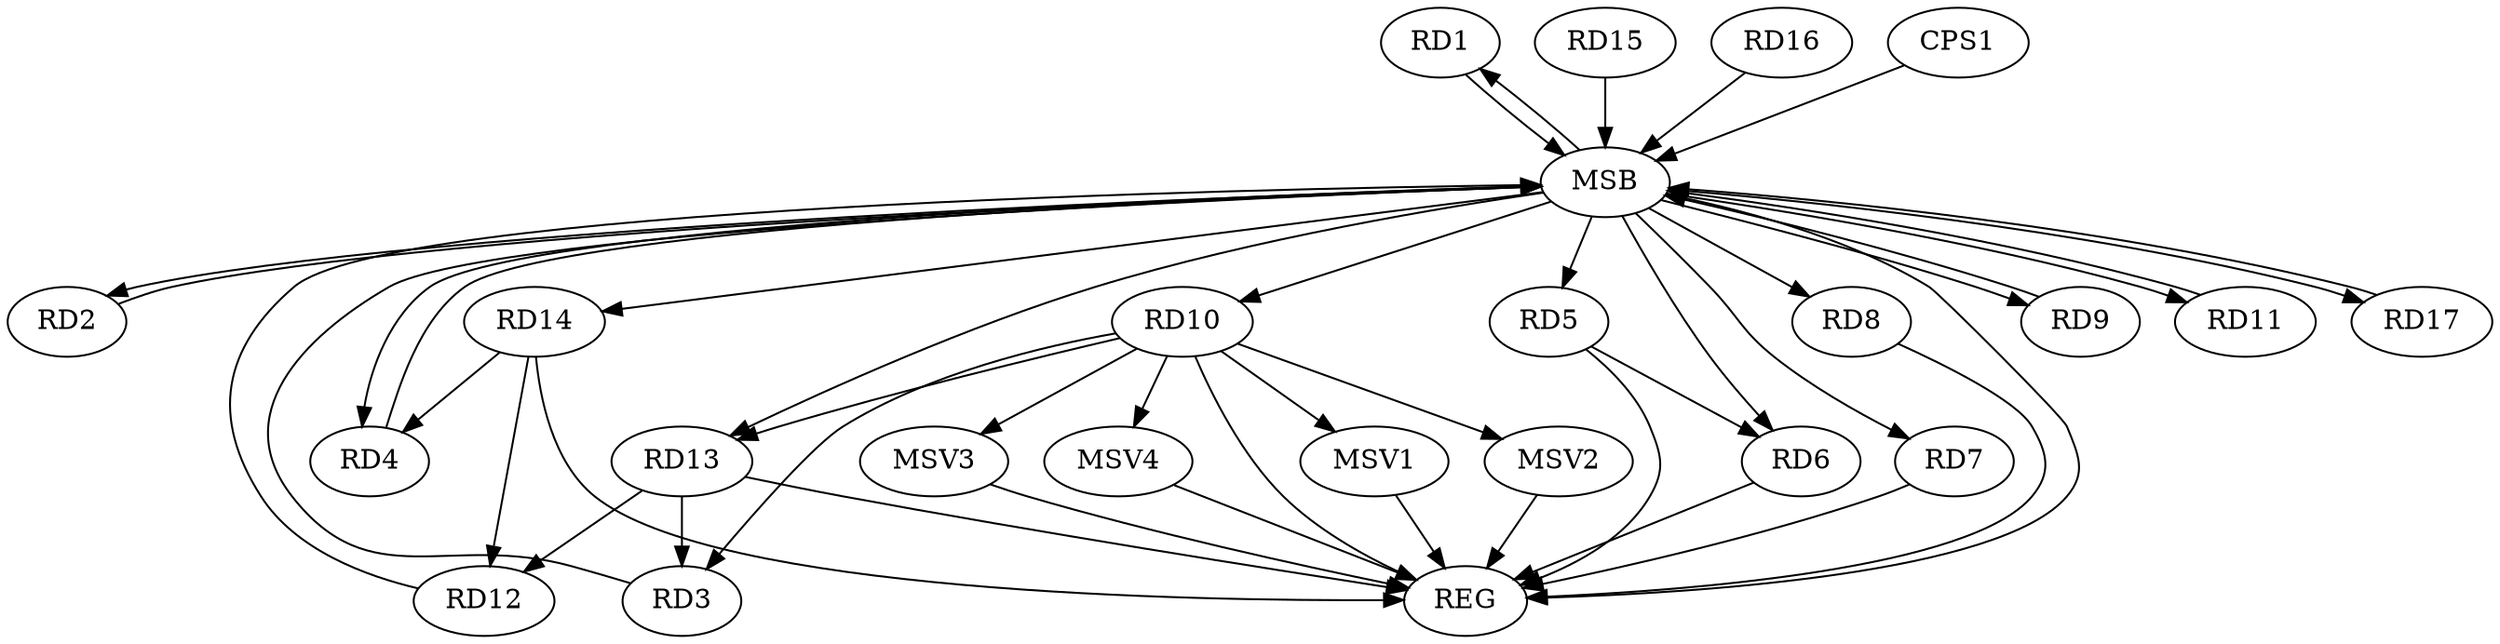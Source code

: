 strict digraph G {
  RD1 [ label="RD1" ];
  RD2 [ label="RD2" ];
  RD3 [ label="RD3" ];
  RD4 [ label="RD4" ];
  RD5 [ label="RD5" ];
  RD6 [ label="RD6" ];
  RD7 [ label="RD7" ];
  RD8 [ label="RD8" ];
  RD9 [ label="RD9" ];
  RD10 [ label="RD10" ];
  RD11 [ label="RD11" ];
  RD12 [ label="RD12" ];
  RD13 [ label="RD13" ];
  RD14 [ label="RD14" ];
  RD15 [ label="RD15" ];
  RD16 [ label="RD16" ];
  RD17 [ label="RD17" ];
  CPS1 [ label="CPS1" ];
  REG [ label="REG" ];
  MSB [ label="MSB" ];
  MSV1 [ label="MSV1" ];
  MSV2 [ label="MSV2" ];
  MSV3 [ label="MSV3" ];
  MSV4 [ label="MSV4" ];
  RD10 -> RD3;
  RD13 -> RD3;
  RD14 -> RD4;
  RD5 -> RD6;
  RD10 -> RD13;
  RD13 -> RD12;
  RD14 -> RD12;
  RD5 -> REG;
  RD6 -> REG;
  RD7 -> REG;
  RD8 -> REG;
  RD10 -> REG;
  RD13 -> REG;
  RD14 -> REG;
  RD1 -> MSB;
  MSB -> RD4;
  MSB -> RD9;
  MSB -> REG;
  RD2 -> MSB;
  MSB -> RD11;
  RD3 -> MSB;
  MSB -> RD5;
  MSB -> RD17;
  RD4 -> MSB;
  RD9 -> MSB;
  MSB -> RD13;
  RD11 -> MSB;
  MSB -> RD2;
  MSB -> RD14;
  RD12 -> MSB;
  MSB -> RD10;
  RD15 -> MSB;
  MSB -> RD8;
  RD16 -> MSB;
  RD17 -> MSB;
  MSB -> RD1;
  CPS1 -> MSB;
  MSB -> RD6;
  MSB -> RD7;
  RD10 -> MSV1;
  MSV1 -> REG;
  RD10 -> MSV2;
  MSV2 -> REG;
  RD10 -> MSV3;
  MSV3 -> REG;
  RD10 -> MSV4;
  MSV4 -> REG;
}
